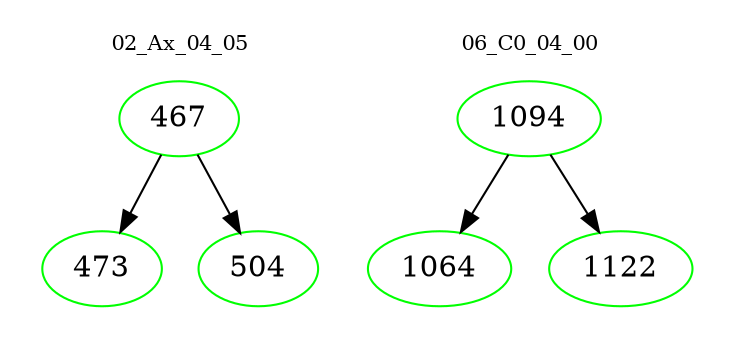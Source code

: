 digraph{
subgraph cluster_0 {
color = white
label = "02_Ax_04_05";
fontsize=10;
T0_467 [label="467", color="green"]
T0_467 -> T0_473 [color="black"]
T0_473 [label="473", color="green"]
T0_467 -> T0_504 [color="black"]
T0_504 [label="504", color="green"]
}
subgraph cluster_1 {
color = white
label = "06_C0_04_00";
fontsize=10;
T1_1094 [label="1094", color="green"]
T1_1094 -> T1_1064 [color="black"]
T1_1064 [label="1064", color="green"]
T1_1094 -> T1_1122 [color="black"]
T1_1122 [label="1122", color="green"]
}
}
